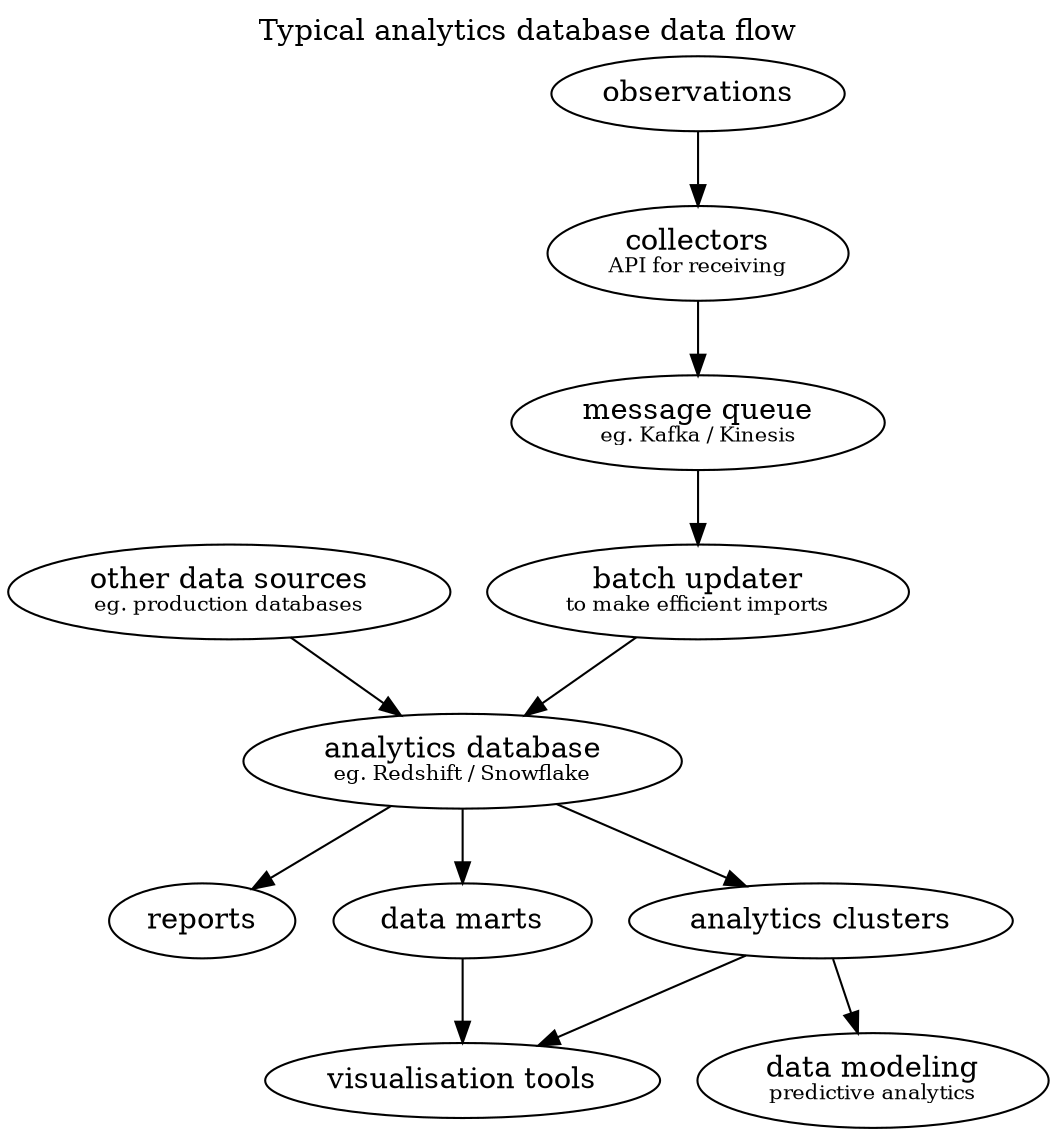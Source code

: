 digraph dataflow {
 label = "Typical analytics database data flow";
 labelloc = top;
 collectors [label=<collectors<br/><font point-size="10">API for receiving</font>>];
 queue [label=<message queue<br/><font point-size="10">eg. Kafka / Kinesis</font>>];
 batch [label=<batch updater<br/><font point-size="10">to make efficient imports</font>>];
 db [label=<analytics database<br/><font point-size="10">eg. Redshift / Snowflake</font>>];
 sources [label=<other data sources<br/><font point-size="10">eg. production databases</font>>];
 modeling [label=<data modeling<br/><font point-size="10">predictive analytics</font>>];
 observations -> collectors -> queue -> batch -> db -> reports;
 db -> "data marts" -> "visualisation tools";
 db -> "analytics clusters" -> "visualisation tools";
 "analytics clusters" -> modeling;
 sources -> db;
}
